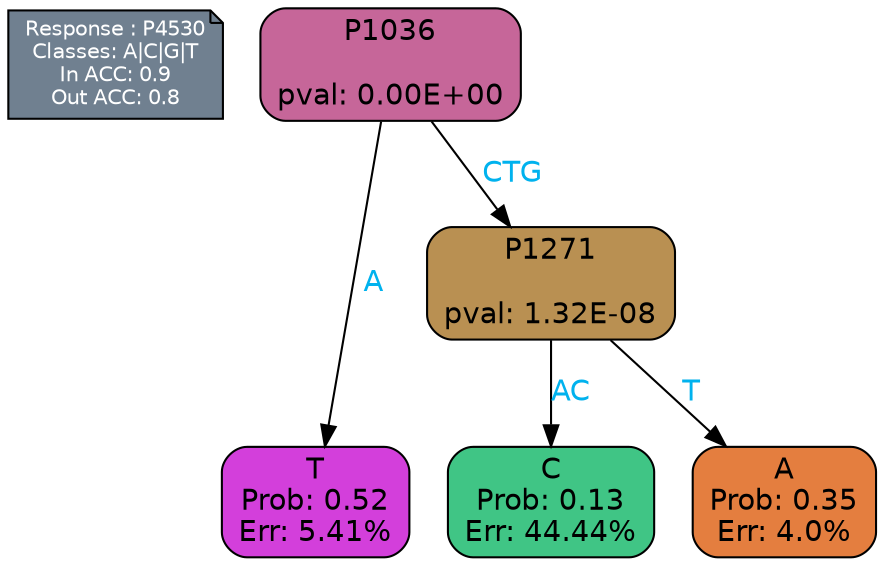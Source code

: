 digraph Tree {
node [shape=box, style="filled, rounded", color="black", fontname=helvetica] ;
graph [ranksep=equally, splines=polylines, bgcolor=transparent, dpi=600] ;
edge [fontname=helvetica] ;
LEGEND [label="Response : P4530
Classes: A|C|G|T
In ACC: 0.9
Out ACC: 0.8
",shape=note,align=left,style=filled,fillcolor="slategray",fontcolor="white",fontsize=10];1 [label="P1036

pval: 0.00E+00", fillcolor="#c66699"] ;
2 [label="T
Prob: 0.52
Err: 5.41%", fillcolor="#d33fdb"] ;
3 [label="P1271

pval: 1.32E-08", fillcolor="#b99052"] ;
4 [label="C
Prob: 0.13
Err: 44.44%", fillcolor="#40c585"] ;
5 [label="A
Prob: 0.35
Err: 4.0%", fillcolor="#e47e3f"] ;
1 -> 2 [label="A",fontcolor=deepskyblue2] ;
1 -> 3 [label="CTG",fontcolor=deepskyblue2] ;
3 -> 4 [label="AC",fontcolor=deepskyblue2] ;
3 -> 5 [label="T",fontcolor=deepskyblue2] ;
{rank = same; 2;4;5;}{rank = same; LEGEND;1;}}